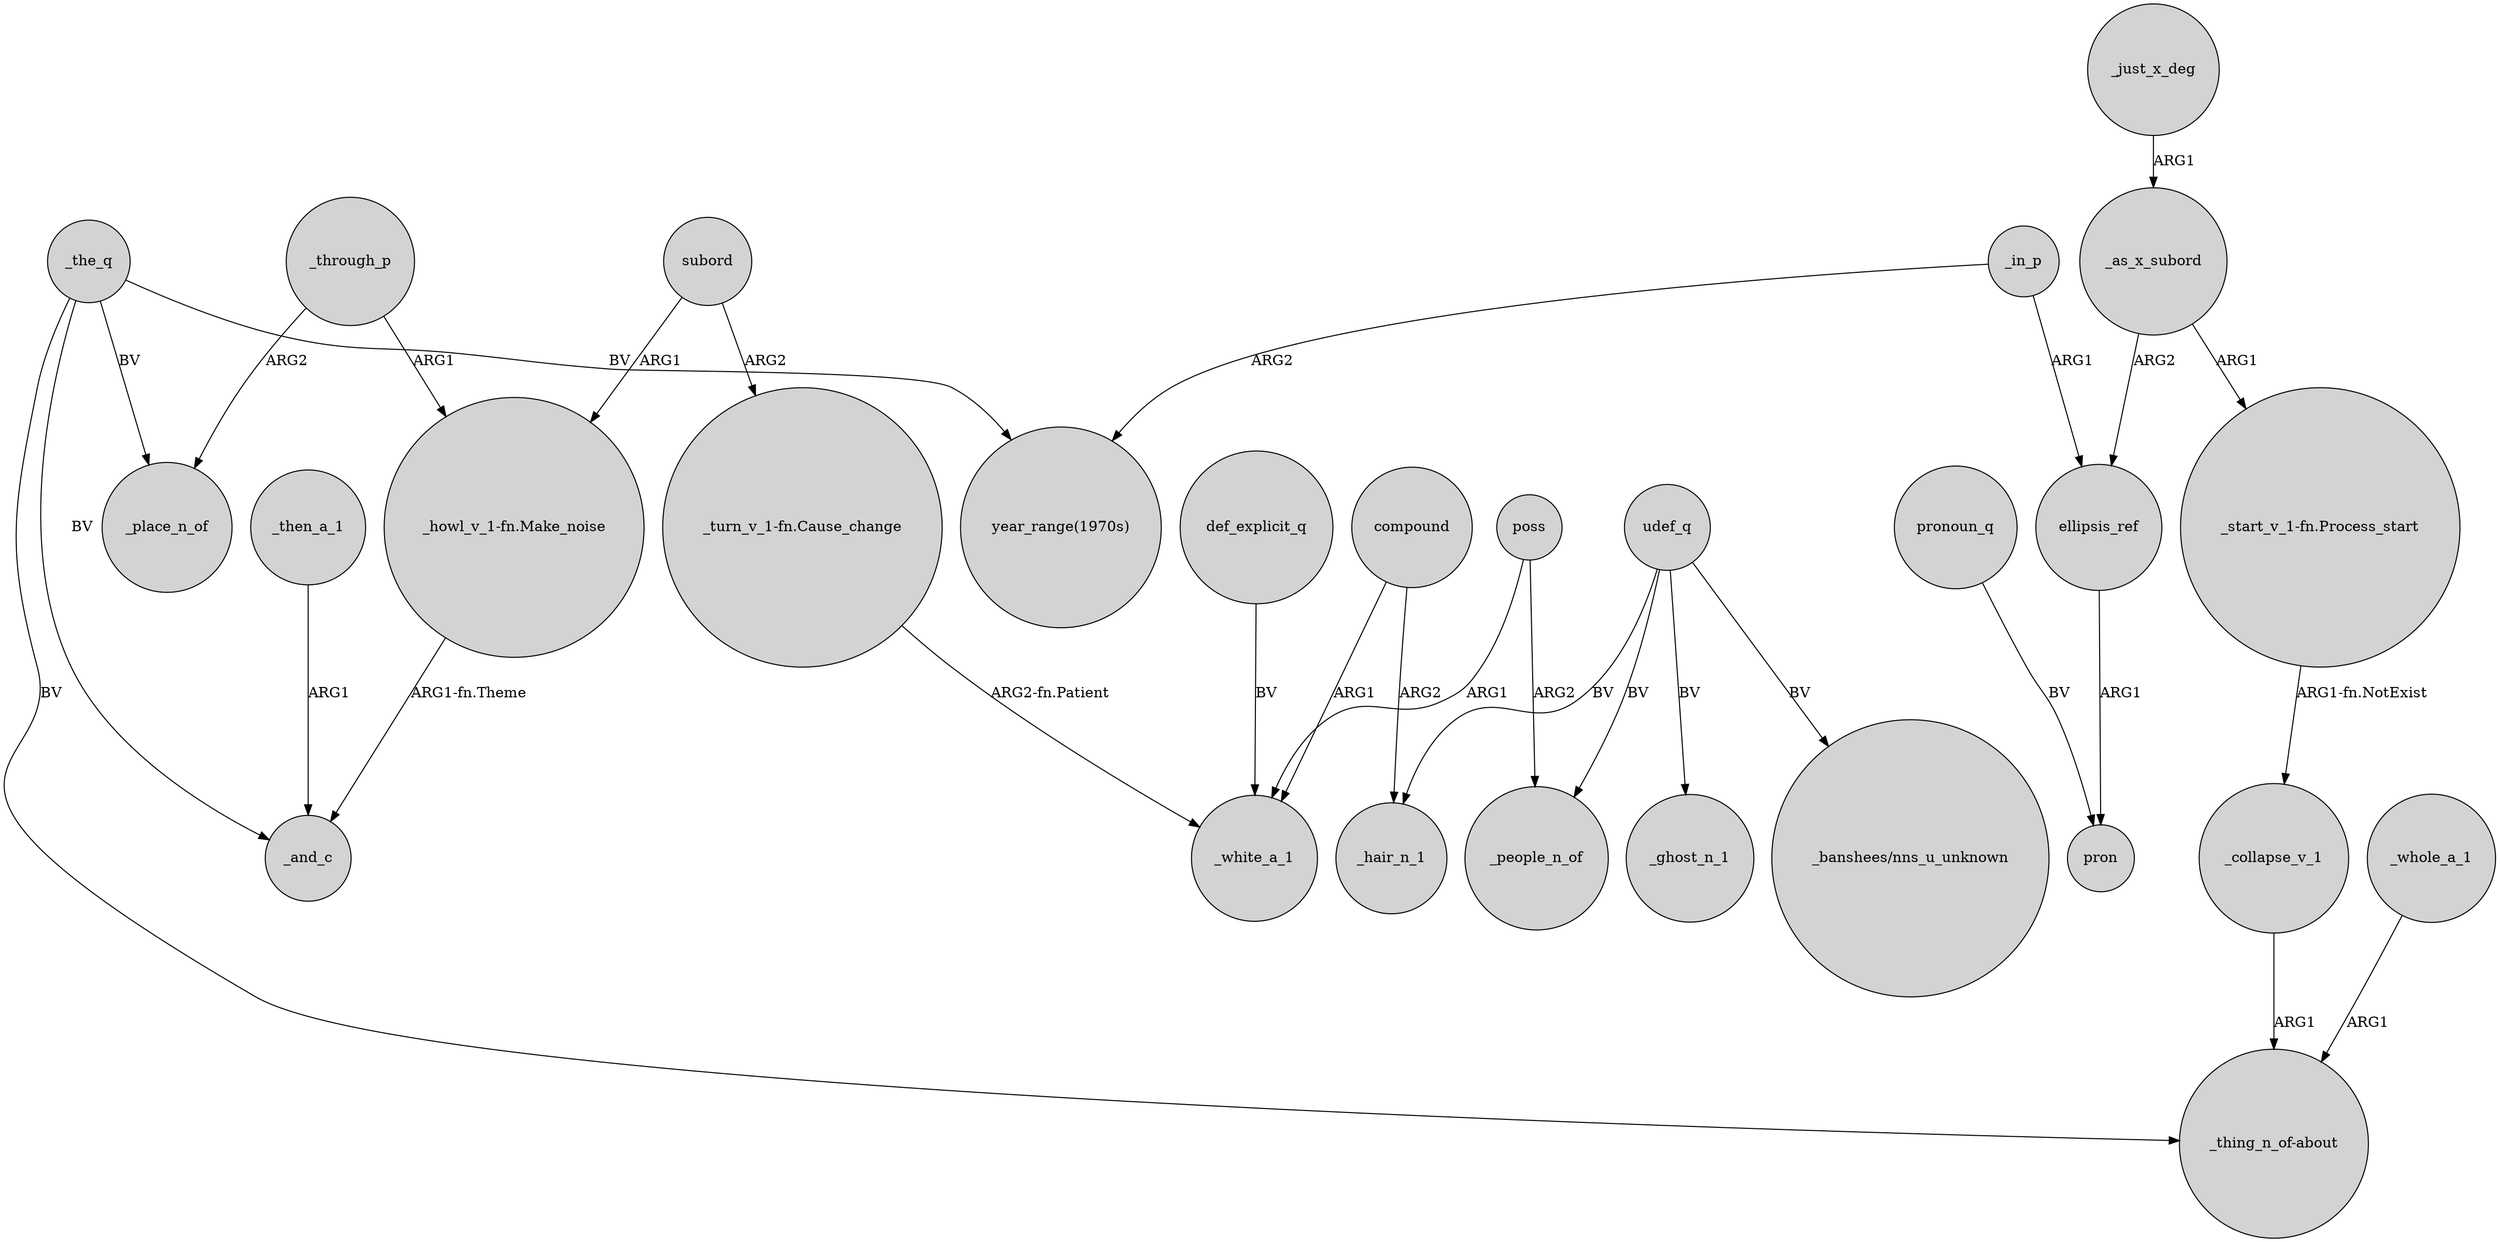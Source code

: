 digraph {
	node [shape=circle style=filled]
	_the_q -> _place_n_of [label=BV]
	_just_x_deg -> _as_x_subord [label=ARG1]
	_the_q -> _and_c [label=BV]
	def_explicit_q -> _white_a_1 [label=BV]
	poss -> _people_n_of [label=ARG2]
	compound -> _white_a_1 [label=ARG1]
	udef_q -> _hair_n_1 [label=BV]
	subord -> "_howl_v_1-fn.Make_noise" [label=ARG1]
	ellipsis_ref -> pron [label=ARG1]
	_through_p -> _place_n_of [label=ARG2]
	"_start_v_1-fn.Process_start" -> _collapse_v_1 [label="ARG1-fn.NotExist"]
	_in_p -> "year_range(1970s)" [label=ARG2]
	_the_q -> "year_range(1970s)" [label=BV]
	poss -> _white_a_1 [label=ARG1]
	pronoun_q -> pron [label=BV]
	udef_q -> _people_n_of [label=BV]
	_whole_a_1 -> "_thing_n_of-about" [label=ARG1]
	udef_q -> _ghost_n_1 [label=BV]
	"_turn_v_1-fn.Cause_change" -> _white_a_1 [label="ARG2-fn.Patient"]
	udef_q -> "_banshees/nns_u_unknown" [label=BV]
	_through_p -> "_howl_v_1-fn.Make_noise" [label=ARG1]
	_in_p -> ellipsis_ref [label=ARG1]
	"_howl_v_1-fn.Make_noise" -> _and_c [label="ARG1-fn.Theme"]
	_as_x_subord -> "_start_v_1-fn.Process_start" [label=ARG1]
	_as_x_subord -> ellipsis_ref [label=ARG2]
	_the_q -> "_thing_n_of-about" [label=BV]
	_collapse_v_1 -> "_thing_n_of-about" [label=ARG1]
	_then_a_1 -> _and_c [label=ARG1]
	subord -> "_turn_v_1-fn.Cause_change" [label=ARG2]
	compound -> _hair_n_1 [label=ARG2]
}

